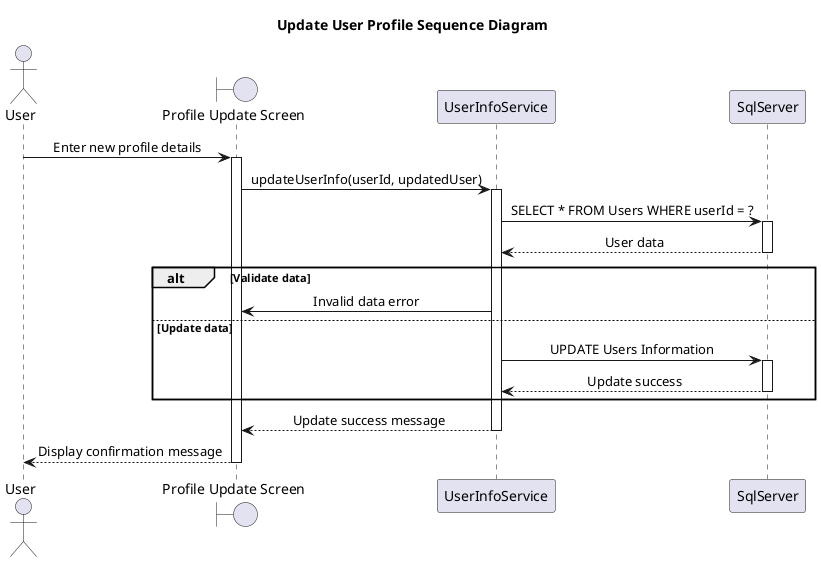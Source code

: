 @startuml UpdateUserProfileSequence
Title Update User Profile Sequence Diagram
skinparam sequenceMessageAlign center

actor User as UserActor
boundary "Profile Update Screen" as ProfileScreen
participant "UserInfoService" as UserService
participant "SqlServer" as DB

UserActor -> ProfileScreen: Enter new profile details
activate ProfileScreen

ProfileScreen -> UserService: updateUserInfo(userId, updatedUser)
activate UserService

UserService -> DB: SELECT * FROM Users WHERE userId = ?
activate DB
DB --> UserService: User data
deactivate DB

alt Validate data
  UserService -> ProfileScreen: Invalid data error
else Update data
  UserService -> DB: UPDATE Users Information
  activate DB
  DB --> UserService: Update success
  deactivate DB
end

UserService --> ProfileScreen: Update success message
deactivate UserService

ProfileScreen --> UserActor: Display confirmation message
deactivate ProfileScreen
@enduml
